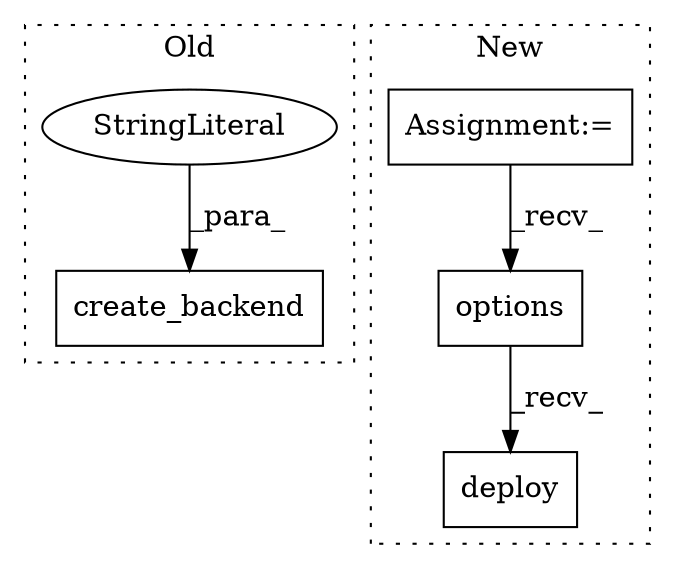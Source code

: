 digraph G {
subgraph cluster0 {
1 [label="create_backend" a="32" s="2319,2365" l="15,1" shape="box"];
3 [label="StringLiteral" a="45" s="2334" l="22" shape="ellipse"];
label = "Old";
style="dotted";
}
subgraph cluster1 {
2 [label="options" a="32" s="1601,1618" l="8,1" shape="box"];
4 [label="deploy" a="32" s="1620" l="8" shape="box"];
5 [label="Assignment:=" a="7" s="747" l="8" shape="box"];
label = "New";
style="dotted";
}
2 -> 4 [label="_recv_"];
3 -> 1 [label="_para_"];
5 -> 2 [label="_recv_"];
}